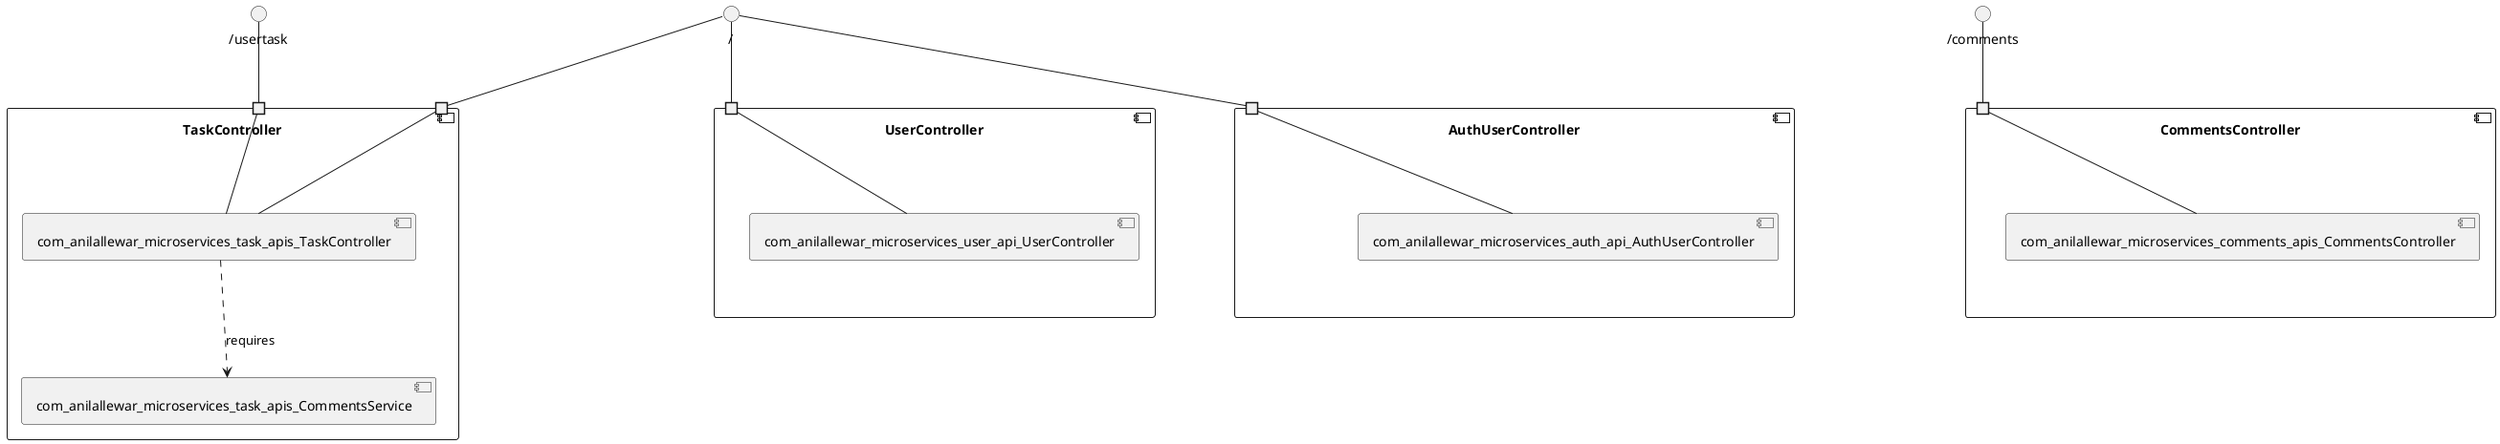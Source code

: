 @startuml
skinparam fixCircleLabelOverlapping true
component "AuthUserController\n\n\n\n\n\n" {
[com_anilallewar_microservices_auth_api_AuthUserController]
portin " " as AuthUserController.requires._
"AuthUserController.requires._"--[com_anilallewar_microservices_auth_api_AuthUserController]
}
interface "/" as interface._
interface._--"AuthUserController.requires._"
component "CommentsController\n\n\n\n\n\n" {
[com_anilallewar_microservices_comments_apis_CommentsController]
portin " " as CommentsController.requires._comments
"CommentsController.requires._comments"--[com_anilallewar_microservices_comments_apis_CommentsController]
}
interface "/comments" as interface._comments
interface._comments--"CommentsController.requires._comments"
component "TaskController\n\n\n\n\n\n" {
[com_anilallewar_microservices_task_apis_TaskController]
[com_anilallewar_microservices_task_apis_CommentsService]
portin " " as TaskController.requires._usertask
portin " " as TaskController.requires._
[com_anilallewar_microservices_task_apis_TaskController]..>[com_anilallewar_microservices_task_apis_CommentsService] : requires
"TaskController.requires._usertask"--[com_anilallewar_microservices_task_apis_TaskController]
"TaskController.requires._"--[com_anilallewar_microservices_task_apis_TaskController]
}
interface "/usertask" as interface._usertask
interface._usertask--"TaskController.requires._usertask"
interface "/" as interface._
interface._--"TaskController.requires._"
component "UserController\n\n\n\n\n\n" {
[com_anilallewar_microservices_user_api_UserController]
portin " " as UserController.requires._
"UserController.requires._"--[com_anilallewar_microservices_user_api_UserController]
}
interface "/" as interface._
interface._--"UserController.requires._"

@enduml

